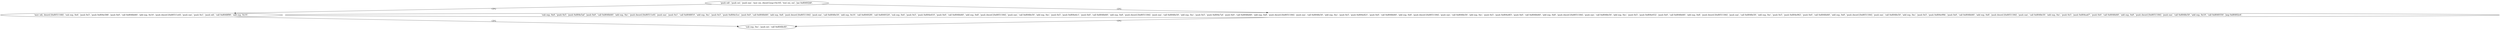 digraph "func" {
"134517040" [label = "'push edi', 'push esi', 'push eax', 'mov esi, dword [esp+0x10]', 'test esi, esi', 'jne 0x80492b8', " ]
"134517432" [label = "'mov edi, dword [0x8051168]', 'sub esp, 0x4', 'push 0x5', 'push 0x804e588', 'push 0x0', 'call 0x8048d40', 'add esp, 0x10', 'push dword [0x80511e0]', 'push eax', 'push 0x1', 'push edi', 'call 0x8048f90', 'add esp, 0x10', " ]
"134517055" [label = "'sub esp, 0x4', 'push 0x5', 'push 0x804e5af', 'push 0x0', 'call 0x8048d40', 'add esp, 0xc', 'push dword [0x80511e0]', 'push eax', 'push 0x1', 'call 0x8048f10', 'add esp, 0xc', 'push 0x5', 'push 0x804e5ce', 'push 0x0', 'call 0x8048d40', 'add esp, 0x8', 'push dword [0x8051184]', 'push eax', 'call 0x8048e50', 'add esp, 0x10', 'call 0x80492f0', 'call 0x8049320', 'sub esp, 0x4', 'push 0x5', 'push 0x804e610', 'push 0x0', 'call 0x8048d40', 'add esp, 0x8', 'push dword [0x8051184]', 'push eax', 'call 0x8048e50', 'add esp, 0xc', 'push 0x5', 'push 0x804e6c1', 'push 0x0', 'call 0x8048d40', 'add esp, 0x8', 'push dword [0x8051184]', 'push eax', 'call 0x8048e50', 'add esp, 0xc', 'push 0x5', 'push 0x804e7af', 'push 0x0', 'call 0x8048d40', 'add esp, 0x8', 'push dword [0x8051184]', 'push eax', 'call 0x8048e50', 'add esp, 0xc', 'push 0x5', 'push 0x804e821', 'push 0x0', 'call 0x8048d40', 'add esp, 0x8', 'push dword [0x8051184]', 'push eax', 'call 0x8048e50', 'add esp, 0xc', 'push 0x5', 'push 0x804e8f3', 'push 0x0', 'call 0x8048d40', 'add esp, 0x8', 'push dword [0x8051184]', 'push eax', 'call 0x8048e50', 'add esp, 0xc', 'push 0x5', 'push 0x804e932', 'push 0x0', 'call 0x8048d40', 'add esp, 0x8', 'push dword [0x8051184]', 'push eax', 'call 0x8048e50', 'add esp, 0xc', 'push 0x5', 'push 0x804e962', 'push 0x0', 'call 0x8048d40', 'add esp, 0x8', 'push dword [0x8051184]', 'push eax', 'call 0x8048e50', 'add esp, 0xc', 'push 0x5', 'push 0x804e99b', 'push 0x0', 'call 0x8048d40', 'add esp, 0x8', 'push dword [0x8051184]', 'push eax', 'call 0x8048e50', 'add esp, 0xc', 'push 0x5', 'push 0x804ea67', 'push 0x0', 'call 0x8048d40', 'add esp, 0x8', 'push dword [0x8051184]', 'push eax', 'call 0x8048e50', 'add esp, 0x10', 'call 0x8049350', 'jmp 0x80492e4', " ]
"134517476" [label = "'sub esp, 0xc', 'push esi', 'call 0x8048e40', " ]
"134517040" -> "134517432" [ label = "CFG" ]
"134517040" -> "134517055" [ label = "CFG" ]
"134517432" -> "134517476" [ label = "CFG" ]
"134517055" -> "134517476" [ label = "CFG" ]
}
